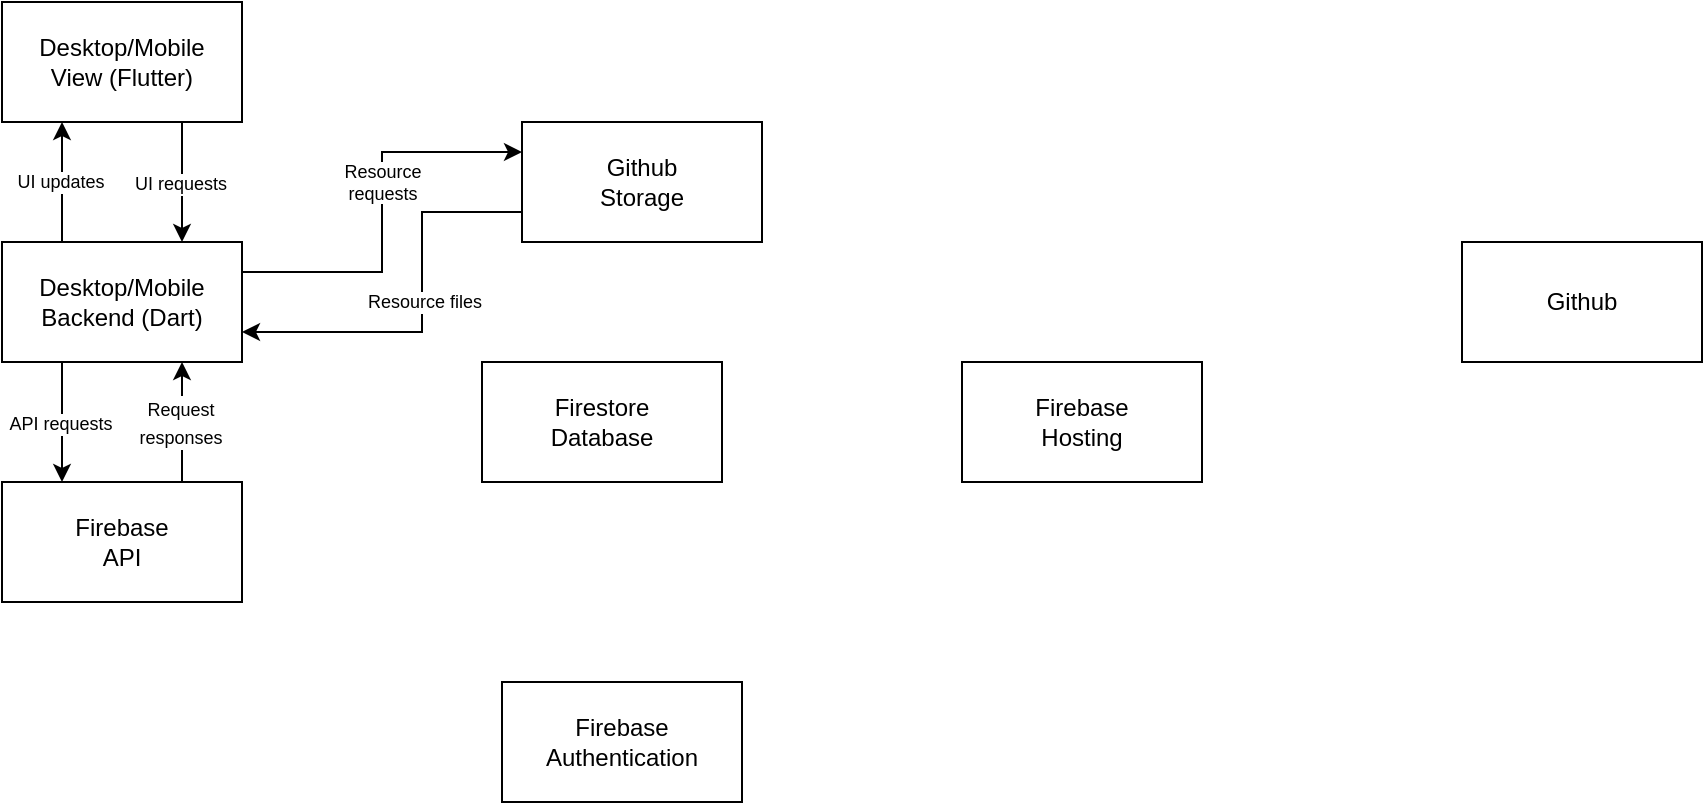 <mxfile version="24.4.10" type="device">
  <diagram name="Page-1" id="tGig4PnMDk6VrNJtW51t">
    <mxGraphModel dx="1668" dy="456" grid="1" gridSize="10" guides="1" tooltips="1" connect="1" arrows="1" fold="1" page="1" pageScale="1" pageWidth="827" pageHeight="1169" math="0" shadow="0">
      <root>
        <mxCell id="0" />
        <mxCell id="1" parent="0" />
        <mxCell id="XceYk_KUCut2cU4rTJV0-1" value="Firestore&lt;br&gt;Database" style="rounded=0;whiteSpace=wrap;html=1;" vertex="1" parent="1">
          <mxGeometry x="80" y="260" width="120" height="60" as="geometry" />
        </mxCell>
        <mxCell id="XceYk_KUCut2cU4rTJV0-2" value="Firebase&lt;br&gt;Authentication" style="rounded=0;whiteSpace=wrap;html=1;" vertex="1" parent="1">
          <mxGeometry x="90" y="420" width="120" height="60" as="geometry" />
        </mxCell>
        <mxCell id="XceYk_KUCut2cU4rTJV0-4" value="Firebase&lt;br&gt;Hosting" style="rounded=0;whiteSpace=wrap;html=1;" vertex="1" parent="1">
          <mxGeometry x="320" y="260" width="120" height="60" as="geometry" />
        </mxCell>
        <mxCell id="XceYk_KUCut2cU4rTJV0-5" value="Github" style="rounded=0;whiteSpace=wrap;html=1;" vertex="1" parent="1">
          <mxGeometry x="570" y="200" width="120" height="60" as="geometry" />
        </mxCell>
        <mxCell id="XceYk_KUCut2cU4rTJV0-11" style="edgeStyle=orthogonalEdgeStyle;rounded=0;orthogonalLoop=1;jettySize=auto;html=1;exitX=1;exitY=0.25;exitDx=0;exitDy=0;entryX=0;entryY=0.25;entryDx=0;entryDy=0;" edge="1" parent="1" source="XceYk_KUCut2cU4rTJV0-7" target="XceYk_KUCut2cU4rTJV0-9">
          <mxGeometry relative="1" as="geometry" />
        </mxCell>
        <mxCell id="XceYk_KUCut2cU4rTJV0-12" value="Resource&lt;br&gt;requests" style="edgeLabel;html=1;align=center;verticalAlign=middle;resizable=0;points=[];fontSize=9;" vertex="1" connectable="0" parent="XceYk_KUCut2cU4rTJV0-11">
          <mxGeometry x="0.222" y="2" relative="1" as="geometry">
            <mxPoint x="2" y="7" as="offset" />
          </mxGeometry>
        </mxCell>
        <mxCell id="XceYk_KUCut2cU4rTJV0-17" style="edgeStyle=orthogonalEdgeStyle;rounded=0;orthogonalLoop=1;jettySize=auto;html=1;exitX=0.75;exitY=1;exitDx=0;exitDy=0;entryX=0.75;entryY=0;entryDx=0;entryDy=0;" edge="1" parent="1" source="XceYk_KUCut2cU4rTJV0-6" target="XceYk_KUCut2cU4rTJV0-7">
          <mxGeometry relative="1" as="geometry" />
        </mxCell>
        <mxCell id="XceYk_KUCut2cU4rTJV0-18" value="UI requests" style="edgeLabel;html=1;align=center;verticalAlign=middle;resizable=0;points=[];fontSize=9;" vertex="1" connectable="0" parent="XceYk_KUCut2cU4rTJV0-17">
          <mxGeometry x="-0.225" y="-1" relative="1" as="geometry">
            <mxPoint y="7" as="offset" />
          </mxGeometry>
        </mxCell>
        <mxCell id="XceYk_KUCut2cU4rTJV0-6" value="Desktop/Mobile&lt;br&gt;View (Flutter)" style="rounded=0;whiteSpace=wrap;html=1;" vertex="1" parent="1">
          <mxGeometry x="-160" y="80" width="120" height="60" as="geometry" />
        </mxCell>
        <mxCell id="XceYk_KUCut2cU4rTJV0-15" style="edgeStyle=orthogonalEdgeStyle;rounded=0;orthogonalLoop=1;jettySize=auto;html=1;exitX=0.25;exitY=0;exitDx=0;exitDy=0;entryX=0.25;entryY=1;entryDx=0;entryDy=0;" edge="1" parent="1" source="XceYk_KUCut2cU4rTJV0-7" target="XceYk_KUCut2cU4rTJV0-6">
          <mxGeometry relative="1" as="geometry" />
        </mxCell>
        <mxCell id="XceYk_KUCut2cU4rTJV0-16" value="&lt;font style=&quot;font-size: 9px;&quot;&gt;UI updates&lt;/font&gt;" style="edgeLabel;html=1;align=center;verticalAlign=middle;resizable=0;points=[];fontSize=9;" vertex="1" connectable="0" parent="XceYk_KUCut2cU4rTJV0-15">
          <mxGeometry x="0.035" y="1" relative="1" as="geometry">
            <mxPoint y="1" as="offset" />
          </mxGeometry>
        </mxCell>
        <mxCell id="XceYk_KUCut2cU4rTJV0-19" style="edgeStyle=orthogonalEdgeStyle;rounded=0;orthogonalLoop=1;jettySize=auto;html=1;exitX=0.25;exitY=1;exitDx=0;exitDy=0;entryX=0.25;entryY=0;entryDx=0;entryDy=0;" edge="1" parent="1" source="XceYk_KUCut2cU4rTJV0-7" target="XceYk_KUCut2cU4rTJV0-8">
          <mxGeometry relative="1" as="geometry" />
        </mxCell>
        <mxCell id="XceYk_KUCut2cU4rTJV0-20" value="API requests" style="edgeLabel;html=1;align=center;verticalAlign=middle;resizable=0;points=[];fontSize=9;" vertex="1" connectable="0" parent="XceYk_KUCut2cU4rTJV0-19">
          <mxGeometry x="-0.124" y="-1" relative="1" as="geometry">
            <mxPoint y="4" as="offset" />
          </mxGeometry>
        </mxCell>
        <mxCell id="XceYk_KUCut2cU4rTJV0-7" value="Desktop/Mobile Backend (Dart)" style="rounded=0;whiteSpace=wrap;html=1;" vertex="1" parent="1">
          <mxGeometry x="-160" y="200" width="120" height="60" as="geometry" />
        </mxCell>
        <mxCell id="XceYk_KUCut2cU4rTJV0-21" style="edgeStyle=orthogonalEdgeStyle;rounded=0;orthogonalLoop=1;jettySize=auto;html=1;exitX=0.75;exitY=0;exitDx=0;exitDy=0;entryX=0.75;entryY=1;entryDx=0;entryDy=0;" edge="1" parent="1" source="XceYk_KUCut2cU4rTJV0-8" target="XceYk_KUCut2cU4rTJV0-7">
          <mxGeometry relative="1" as="geometry" />
        </mxCell>
        <mxCell id="XceYk_KUCut2cU4rTJV0-22" value="&lt;font style=&quot;font-size: 9px;&quot;&gt;Request&lt;br&gt;responses&lt;/font&gt;" style="edgeLabel;html=1;align=center;verticalAlign=middle;resizable=0;points=[];" vertex="1" connectable="0" parent="XceYk_KUCut2cU4rTJV0-21">
          <mxGeometry x="-0.13" y="1" relative="1" as="geometry">
            <mxPoint y="-4" as="offset" />
          </mxGeometry>
        </mxCell>
        <mxCell id="XceYk_KUCut2cU4rTJV0-8" value="Firebase&lt;br&gt;API" style="rounded=0;whiteSpace=wrap;html=1;" vertex="1" parent="1">
          <mxGeometry x="-160" y="320" width="120" height="60" as="geometry" />
        </mxCell>
        <mxCell id="XceYk_KUCut2cU4rTJV0-13" style="edgeStyle=orthogonalEdgeStyle;rounded=0;orthogonalLoop=1;jettySize=auto;html=1;exitX=0;exitY=0.75;exitDx=0;exitDy=0;entryX=1;entryY=0.75;entryDx=0;entryDy=0;" edge="1" parent="1" source="XceYk_KUCut2cU4rTJV0-9" target="XceYk_KUCut2cU4rTJV0-7">
          <mxGeometry relative="1" as="geometry">
            <Array as="points">
              <mxPoint x="50" y="185" />
              <mxPoint x="50" y="245" />
            </Array>
          </mxGeometry>
        </mxCell>
        <mxCell id="XceYk_KUCut2cU4rTJV0-14" value="Resource files" style="edgeLabel;html=1;align=center;verticalAlign=middle;resizable=0;points=[];fontSize=9;" vertex="1" connectable="0" parent="XceYk_KUCut2cU4rTJV0-13">
          <mxGeometry x="0.222" y="-1" relative="1" as="geometry">
            <mxPoint x="13" y="-14" as="offset" />
          </mxGeometry>
        </mxCell>
        <mxCell id="XceYk_KUCut2cU4rTJV0-9" value="Github&lt;br&gt;Storage" style="rounded=0;whiteSpace=wrap;html=1;" vertex="1" parent="1">
          <mxGeometry x="100" y="140" width="120" height="60" as="geometry" />
        </mxCell>
      </root>
    </mxGraphModel>
  </diagram>
</mxfile>
